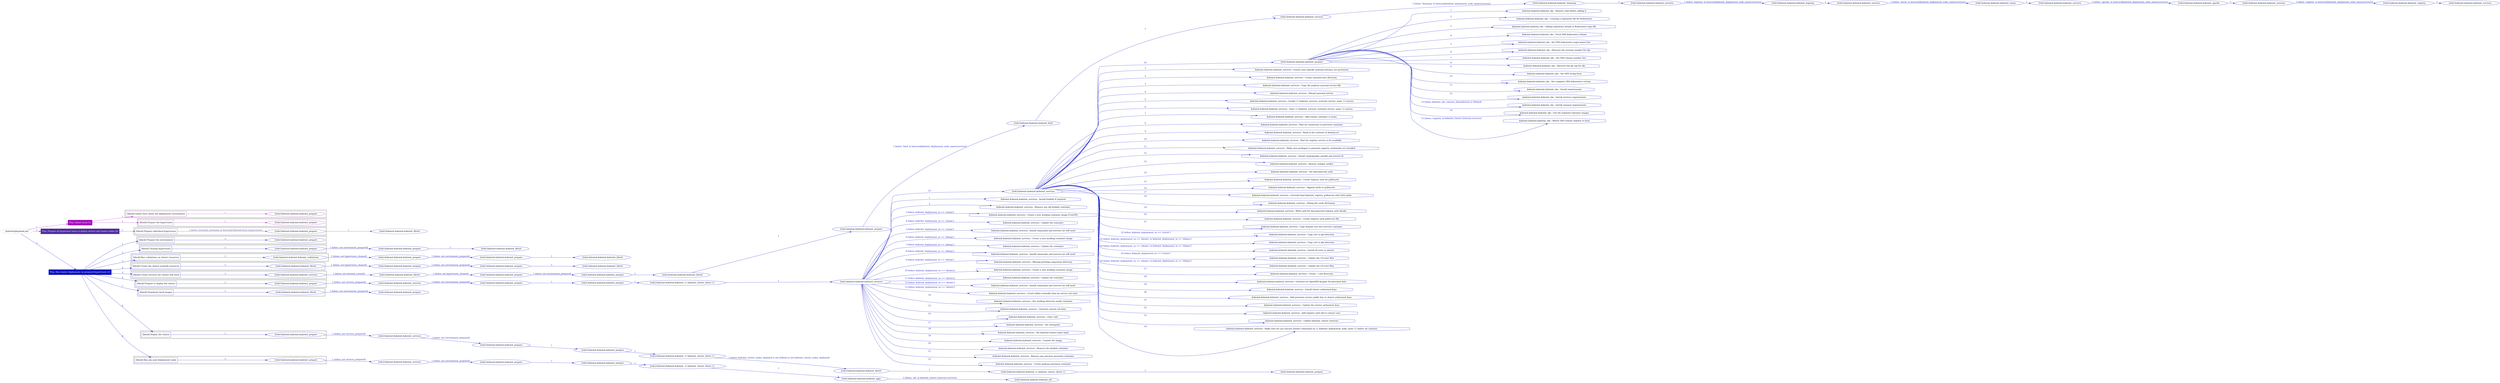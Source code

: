 digraph {
	graph [concentrate=true ordering=in rankdir=LR ratio=fill]
	edge [esep=5 sep=10]
	"kubeinit/playbook.yml" [id=root_node style=dotted]
	play_ccbd2711 [label="Play: Initial setup (1)" color="#a70dbf" fontcolor="#ffffff" id=play_ccbd2711 shape=box style=filled tooltip=localhost]
	"kubeinit/playbook.yml" -> play_ccbd2711 [label="1 " color="#a70dbf" fontcolor="#a70dbf" id=edge_a999cb14 labeltooltip="1 " tooltip="1 "]
	subgraph "kubeinit.kubeinit.kubeinit_prepare" {
		role_641f9539 [label="[role] kubeinit.kubeinit.kubeinit_prepare" color="#a70dbf" id=role_641f9539 tooltip="kubeinit.kubeinit.kubeinit_prepare"]
	}
	subgraph "kubeinit.kubeinit.kubeinit_prepare" {
		role_388f63b5 [label="[role] kubeinit.kubeinit.kubeinit_prepare" color="#a70dbf" id=role_388f63b5 tooltip="kubeinit.kubeinit.kubeinit_prepare"]
	}
	subgraph "Play: Initial setup (1)" {
		play_ccbd2711 -> block_0473944d [label=1 color="#a70dbf" fontcolor="#a70dbf" id=edge_f45e3dca labeltooltip=1 tooltip=1]
		subgraph cluster_block_0473944d {
			block_0473944d [label="[block] Gather facts about the deployment environment" color="#a70dbf" id=block_0473944d labeltooltip="Gather facts about the deployment environment" shape=box tooltip="Gather facts about the deployment environment"]
			block_0473944d -> role_641f9539 [label="1 " color="#a70dbf" fontcolor="#a70dbf" id=edge_46807830 labeltooltip="1 " tooltip="1 "]
		}
		play_ccbd2711 -> block_ae1f9ad5 [label=2 color="#a70dbf" fontcolor="#a70dbf" id=edge_23491722 labeltooltip=2 tooltip=2]
		subgraph cluster_block_ae1f9ad5 {
			block_ae1f9ad5 [label="[block] Prepare the hypervisors" color="#a70dbf" id=block_ae1f9ad5 labeltooltip="Prepare the hypervisors" shape=box tooltip="Prepare the hypervisors"]
			block_ae1f9ad5 -> role_388f63b5 [label="1 " color="#a70dbf" fontcolor="#a70dbf" id=edge_2d1d3b17 labeltooltip="1 " tooltip="1 "]
		}
	}
	play_1b3615b8 [label="Play: Prepare all hypervisor hosts to deploy service and cluster nodes (0)" color="#502e9e" fontcolor="#ffffff" id=play_1b3615b8 shape=box style=filled tooltip="Play: Prepare all hypervisor hosts to deploy service and cluster nodes (0)"]
	"kubeinit/playbook.yml" -> play_1b3615b8 [label="2 " color="#502e9e" fontcolor="#502e9e" id=edge_ce281e59 labeltooltip="2 " tooltip="2 "]
	subgraph "kubeinit.kubeinit.kubeinit_libvirt" {
		role_4af9f832 [label="[role] kubeinit.kubeinit.kubeinit_libvirt" color="#502e9e" id=role_4af9f832 tooltip="kubeinit.kubeinit.kubeinit_libvirt"]
	}
	subgraph "kubeinit.kubeinit.kubeinit_prepare" {
		role_92995df3 [label="[role] kubeinit.kubeinit.kubeinit_prepare" color="#502e9e" id=role_92995df3 tooltip="kubeinit.kubeinit.kubeinit_prepare"]
		role_92995df3 -> role_4af9f832 [label="1 " color="#502e9e" fontcolor="#502e9e" id=edge_260bcd79 labeltooltip="1 " tooltip="1 "]
	}
	subgraph "Play: Prepare all hypervisor hosts to deploy service and cluster nodes (0)" {
		play_1b3615b8 -> block_5d8864fd [label=1 color="#502e9e" fontcolor="#502e9e" id=edge_519abc13 labeltooltip=1 tooltip=1]
		subgraph cluster_block_5d8864fd {
			block_5d8864fd [label="[block] Prepare individual hypervisors" color="#502e9e" id=block_5d8864fd labeltooltip="Prepare individual hypervisors" shape=box tooltip="Prepare individual hypervisors"]
			block_5d8864fd -> role_92995df3 [label="1 [when: inventory_hostname in hostvars['kubeinit-facts'].hypervisors]" color="#502e9e" fontcolor="#502e9e" id=edge_21254fa8 labeltooltip="1 [when: inventory_hostname in hostvars['kubeinit-facts'].hypervisors]" tooltip="1 [when: inventory_hostname in hostvars['kubeinit-facts'].hypervisors]"]
		}
	}
	play_75770c7c [label="Play: Run cluster deployment on prepared hypervisors (1)" color="#0c11c0" fontcolor="#ffffff" id=play_75770c7c shape=box style=filled tooltip=localhost]
	"kubeinit/playbook.yml" -> play_75770c7c [label="3 " color="#0c11c0" fontcolor="#0c11c0" id=edge_30e2c8b9 labeltooltip="3 " tooltip="3 "]
	subgraph "kubeinit.kubeinit.kubeinit_prepare" {
		role_bac82190 [label="[role] kubeinit.kubeinit.kubeinit_prepare" color="#0c11c0" id=role_bac82190 tooltip="kubeinit.kubeinit.kubeinit_prepare"]
	}
	subgraph "kubeinit.kubeinit.kubeinit_libvirt" {
		role_da87cb89 [label="[role] kubeinit.kubeinit.kubeinit_libvirt" color="#0c11c0" id=role_da87cb89 tooltip="kubeinit.kubeinit.kubeinit_libvirt"]
	}
	subgraph "kubeinit.kubeinit.kubeinit_prepare" {
		role_4eef203f [label="[role] kubeinit.kubeinit.kubeinit_prepare" color="#0c11c0" id=role_4eef203f tooltip="kubeinit.kubeinit.kubeinit_prepare"]
		role_4eef203f -> role_da87cb89 [label="1 " color="#0c11c0" fontcolor="#0c11c0" id=edge_e6c74ad4 labeltooltip="1 " tooltip="1 "]
	}
	subgraph "kubeinit.kubeinit.kubeinit_prepare" {
		role_6199dee0 [label="[role] kubeinit.kubeinit.kubeinit_prepare" color="#0c11c0" id=role_6199dee0 tooltip="kubeinit.kubeinit.kubeinit_prepare"]
		role_6199dee0 -> role_4eef203f [label="1 [when: not environment_prepared]" color="#0c11c0" fontcolor="#0c11c0" id=edge_808535cf labeltooltip="1 [when: not environment_prepared]" tooltip="1 [when: not environment_prepared]"]
	}
	subgraph "kubeinit.kubeinit.kubeinit_libvirt" {
		role_925536cb [label="[role] kubeinit.kubeinit.kubeinit_libvirt" color="#0c11c0" id=role_925536cb tooltip="kubeinit.kubeinit.kubeinit_libvirt"]
	}
	subgraph "kubeinit.kubeinit.kubeinit_prepare" {
		role_e3e5761f [label="[role] kubeinit.kubeinit.kubeinit_prepare" color="#0c11c0" id=role_e3e5761f tooltip="kubeinit.kubeinit.kubeinit_prepare"]
		role_e3e5761f -> role_925536cb [label="1 " color="#0c11c0" fontcolor="#0c11c0" id=edge_1d36aa68 labeltooltip="1 " tooltip="1 "]
	}
	subgraph "kubeinit.kubeinit.kubeinit_prepare" {
		role_eba69b67 [label="[role] kubeinit.kubeinit.kubeinit_prepare" color="#0c11c0" id=role_eba69b67 tooltip="kubeinit.kubeinit.kubeinit_prepare"]
		role_eba69b67 -> role_e3e5761f [label="1 [when: not environment_prepared]" color="#0c11c0" fontcolor="#0c11c0" id=edge_af457f62 labeltooltip="1 [when: not environment_prepared]" tooltip="1 [when: not environment_prepared]"]
	}
	subgraph "kubeinit.kubeinit.kubeinit_validations" {
		role_f3b5dff0 [label="[role] kubeinit.kubeinit.kubeinit_validations" color="#0c11c0" id=role_f3b5dff0 tooltip="kubeinit.kubeinit.kubeinit_validations"]
		role_f3b5dff0 -> role_eba69b67 [label="1 [when: not hypervisors_cleaned]" color="#0c11c0" fontcolor="#0c11c0" id=edge_f6f2fe3e labeltooltip="1 [when: not hypervisors_cleaned]" tooltip="1 [when: not hypervisors_cleaned]"]
	}
	subgraph "kubeinit.kubeinit.kubeinit_libvirt" {
		role_12ecc0dc [label="[role] kubeinit.kubeinit.kubeinit_libvirt" color="#0c11c0" id=role_12ecc0dc tooltip="kubeinit.kubeinit.kubeinit_libvirt"]
	}
	subgraph "kubeinit.kubeinit.kubeinit_prepare" {
		role_214abbdb [label="[role] kubeinit.kubeinit.kubeinit_prepare" color="#0c11c0" id=role_214abbdb tooltip="kubeinit.kubeinit.kubeinit_prepare"]
		role_214abbdb -> role_12ecc0dc [label="1 " color="#0c11c0" fontcolor="#0c11c0" id=edge_e7b5b958 labeltooltip="1 " tooltip="1 "]
	}
	subgraph "kubeinit.kubeinit.kubeinit_prepare" {
		role_df9b972b [label="[role] kubeinit.kubeinit.kubeinit_prepare" color="#0c11c0" id=role_df9b972b tooltip="kubeinit.kubeinit.kubeinit_prepare"]
		role_df9b972b -> role_214abbdb [label="1 [when: not environment_prepared]" color="#0c11c0" fontcolor="#0c11c0" id=edge_9bd482af labeltooltip="1 [when: not environment_prepared]" tooltip="1 [when: not environment_prepared]"]
	}
	subgraph "kubeinit.kubeinit.kubeinit_libvirt" {
		role_509c6fab [label="[role] kubeinit.kubeinit.kubeinit_libvirt" color="#0c11c0" id=role_509c6fab tooltip="kubeinit.kubeinit.kubeinit_libvirt"]
		role_509c6fab -> role_df9b972b [label="1 [when: not hypervisors_cleaned]" color="#0c11c0" fontcolor="#0c11c0" id=edge_cab4faa1 labeltooltip="1 [when: not hypervisors_cleaned]" tooltip="1 [when: not hypervisors_cleaned]"]
	}
	subgraph "kubeinit.kubeinit.kubeinit_services" {
		role_c8c4f2a9 [label="[role] kubeinit.kubeinit.kubeinit_services" color="#0c11c0" id=role_c8c4f2a9 tooltip="kubeinit.kubeinit.kubeinit_services"]
	}
	subgraph "kubeinit.kubeinit.kubeinit_registry" {
		role_96973446 [label="[role] kubeinit.kubeinit.kubeinit_registry" color="#0c11c0" id=role_96973446 tooltip="kubeinit.kubeinit.kubeinit_registry"]
		role_96973446 -> role_c8c4f2a9 [label="1 " color="#0c11c0" fontcolor="#0c11c0" id=edge_f0fe4314 labeltooltip="1 " tooltip="1 "]
	}
	subgraph "kubeinit.kubeinit.kubeinit_services" {
		role_6cd07a1d [label="[role] kubeinit.kubeinit.kubeinit_services" color="#0c11c0" id=role_6cd07a1d tooltip="kubeinit.kubeinit.kubeinit_services"]
		role_6cd07a1d -> role_96973446 [label="1 [when: 'registry' in hostvars[kubeinit_deployment_node_name].services]" color="#0c11c0" fontcolor="#0c11c0" id=edge_dbf3ca7d labeltooltip="1 [when: 'registry' in hostvars[kubeinit_deployment_node_name].services]" tooltip="1 [when: 'registry' in hostvars[kubeinit_deployment_node_name].services]"]
	}
	subgraph "kubeinit.kubeinit.kubeinit_apache" {
		role_b7f60dd3 [label="[role] kubeinit.kubeinit.kubeinit_apache" color="#0c11c0" id=role_b7f60dd3 tooltip="kubeinit.kubeinit.kubeinit_apache"]
		role_b7f60dd3 -> role_6cd07a1d [label="1 " color="#0c11c0" fontcolor="#0c11c0" id=edge_913d6904 labeltooltip="1 " tooltip="1 "]
	}
	subgraph "kubeinit.kubeinit.kubeinit_services" {
		role_731fc8e0 [label="[role] kubeinit.kubeinit.kubeinit_services" color="#0c11c0" id=role_731fc8e0 tooltip="kubeinit.kubeinit.kubeinit_services"]
		role_731fc8e0 -> role_b7f60dd3 [label="1 [when: 'apache' in hostvars[kubeinit_deployment_node_name].services]" color="#0c11c0" fontcolor="#0c11c0" id=edge_44e2c63f labeltooltip="1 [when: 'apache' in hostvars[kubeinit_deployment_node_name].services]" tooltip="1 [when: 'apache' in hostvars[kubeinit_deployment_node_name].services]"]
	}
	subgraph "kubeinit.kubeinit.kubeinit_nexus" {
		role_607df67b [label="[role] kubeinit.kubeinit.kubeinit_nexus" color="#0c11c0" id=role_607df67b tooltip="kubeinit.kubeinit.kubeinit_nexus"]
		role_607df67b -> role_731fc8e0 [label="1 " color="#0c11c0" fontcolor="#0c11c0" id=edge_bd4d0ca9 labeltooltip="1 " tooltip="1 "]
	}
	subgraph "kubeinit.kubeinit.kubeinit_services" {
		role_ea5d26b6 [label="[role] kubeinit.kubeinit.kubeinit_services" color="#0c11c0" id=role_ea5d26b6 tooltip="kubeinit.kubeinit.kubeinit_services"]
		role_ea5d26b6 -> role_607df67b [label="1 [when: 'nexus' in hostvars[kubeinit_deployment_node_name].services]" color="#0c11c0" fontcolor="#0c11c0" id=edge_f68b8f77 labeltooltip="1 [when: 'nexus' in hostvars[kubeinit_deployment_node_name].services]" tooltip="1 [when: 'nexus' in hostvars[kubeinit_deployment_node_name].services]"]
	}
	subgraph "kubeinit.kubeinit.kubeinit_haproxy" {
		role_7bf1983e [label="[role] kubeinit.kubeinit.kubeinit_haproxy" color="#0c11c0" id=role_7bf1983e tooltip="kubeinit.kubeinit.kubeinit_haproxy"]
		role_7bf1983e -> role_ea5d26b6 [label="1 " color="#0c11c0" fontcolor="#0c11c0" id=edge_702c2b1d labeltooltip="1 " tooltip="1 "]
	}
	subgraph "kubeinit.kubeinit.kubeinit_services" {
		role_2c9e70c0 [label="[role] kubeinit.kubeinit.kubeinit_services" color="#0c11c0" id=role_2c9e70c0 tooltip="kubeinit.kubeinit.kubeinit_services"]
		role_2c9e70c0 -> role_7bf1983e [label="1 [when: 'haproxy' in hostvars[kubeinit_deployment_node_name].services]" color="#0c11c0" fontcolor="#0c11c0" id=edge_2b55437a labeltooltip="1 [when: 'haproxy' in hostvars[kubeinit_deployment_node_name].services]" tooltip="1 [when: 'haproxy' in hostvars[kubeinit_deployment_node_name].services]"]
	}
	subgraph "kubeinit.kubeinit.kubeinit_dnsmasq" {
		role_4321361a [label="[role] kubeinit.kubeinit.kubeinit_dnsmasq" color="#0c11c0" id=role_4321361a tooltip="kubeinit.kubeinit.kubeinit_dnsmasq"]
		role_4321361a -> role_2c9e70c0 [label="1 " color="#0c11c0" fontcolor="#0c11c0" id=edge_15d1f783 labeltooltip="1 " tooltip="1 "]
	}
	subgraph "kubeinit.kubeinit.kubeinit_services" {
		role_a9cc1555 [label="[role] kubeinit.kubeinit.kubeinit_services" color="#0c11c0" id=role_a9cc1555 tooltip="kubeinit.kubeinit.kubeinit_services"]
		role_a9cc1555 -> role_4321361a [label="1 [when: 'dnsmasq' in hostvars[kubeinit_deployment_node_name].services]" color="#0c11c0" fontcolor="#0c11c0" id=edge_1ff81d9f labeltooltip="1 [when: 'dnsmasq' in hostvars[kubeinit_deployment_node_name].services]" tooltip="1 [when: 'dnsmasq' in hostvars[kubeinit_deployment_node_name].services]"]
	}
	subgraph "kubeinit.kubeinit.kubeinit_bind" {
		role_e7db729c [label="[role] kubeinit.kubeinit.kubeinit_bind" color="#0c11c0" id=role_e7db729c tooltip="kubeinit.kubeinit.kubeinit_bind"]
		role_e7db729c -> role_a9cc1555 [label="1 " color="#0c11c0" fontcolor="#0c11c0" id=edge_a01d6828 labeltooltip="1 " tooltip="1 "]
	}
	subgraph "kubeinit.kubeinit.kubeinit_prepare" {
		role_cc619085 [label="[role] kubeinit.kubeinit.kubeinit_prepare" color="#0c11c0" id=role_cc619085 tooltip="kubeinit.kubeinit.kubeinit_prepare"]
		role_cc619085 -> role_e7db729c [label="1 [when: 'bind' in hostvars[kubeinit_deployment_node_name].services]" color="#0c11c0" fontcolor="#0c11c0" id=edge_2ca9eefd labeltooltip="1 [when: 'bind' in hostvars[kubeinit_deployment_node_name].services]" tooltip="1 [when: 'bind' in hostvars[kubeinit_deployment_node_name].services]"]
	}
	subgraph "kubeinit.kubeinit.kubeinit_libvirt" {
		role_5b3d7a48 [label="[role] kubeinit.kubeinit.kubeinit_libvirt" color="#0c11c0" id=role_5b3d7a48 tooltip="kubeinit.kubeinit.kubeinit_libvirt"]
		role_5b3d7a48 -> role_cc619085 [label="1 " color="#0c11c0" fontcolor="#0c11c0" id=edge_bf055b2e labeltooltip="1 " tooltip="1 "]
	}
	subgraph "kubeinit.kubeinit.kubeinit_prepare" {
		role_703cab7e [label="[role] kubeinit.kubeinit.kubeinit_prepare" color="#0c11c0" id=role_703cab7e tooltip="kubeinit.kubeinit.kubeinit_prepare"]
		role_703cab7e -> role_5b3d7a48 [label="1 " color="#0c11c0" fontcolor="#0c11c0" id=edge_4135b26c labeltooltip="1 " tooltip="1 "]
	}
	subgraph "kubeinit.kubeinit.kubeinit_prepare" {
		role_53431ab2 [label="[role] kubeinit.kubeinit.kubeinit_prepare" color="#0c11c0" id=role_53431ab2 tooltip="kubeinit.kubeinit.kubeinit_prepare"]
		role_53431ab2 -> role_703cab7e [label="1 [when: not environment_prepared]" color="#0c11c0" fontcolor="#0c11c0" id=edge_aa29812e labeltooltip="1 [when: not environment_prepared]" tooltip="1 [when: not environment_prepared]"]
	}
	subgraph "kubeinit.kubeinit.kubeinit_libvirt" {
		role_90dc6353 [label="[role] kubeinit.kubeinit.kubeinit_libvirt" color="#0c11c0" id=role_90dc6353 tooltip="kubeinit.kubeinit.kubeinit_libvirt"]
		role_90dc6353 -> role_53431ab2 [label="1 [when: not hypervisors_cleaned]" color="#0c11c0" fontcolor="#0c11c0" id=edge_7762f61d labeltooltip="1 [when: not hypervisors_cleaned]" tooltip="1 [when: not hypervisors_cleaned]"]
	}
	subgraph "kubeinit.kubeinit.kubeinit_services" {
		role_0087e08e [label="[role] kubeinit.kubeinit.kubeinit_services" color="#0c11c0" id=role_0087e08e tooltip="kubeinit.kubeinit.kubeinit_services"]
		role_0087e08e -> role_90dc6353 [label="1 [when: not network_created]" color="#0c11c0" fontcolor="#0c11c0" id=edge_8776ec17 labeltooltip="1 [when: not network_created]" tooltip="1 [when: not network_created]"]
	}
	subgraph "kubeinit.kubeinit.kubeinit_prepare" {
		role_23d4d494 [label="[role] kubeinit.kubeinit.kubeinit_prepare" color="#0c11c0" id=role_23d4d494 tooltip="kubeinit.kubeinit.kubeinit_prepare"]
		task_29d2f076 [label="kubeinit.kubeinit.kubeinit_eks : Remove repo before adding it" color="#0c11c0" id=task_29d2f076 shape=octagon tooltip="kubeinit.kubeinit.kubeinit_eks : Remove repo before adding it"]
		role_23d4d494 -> task_29d2f076 [label="1 " color="#0c11c0" fontcolor="#0c11c0" id=edge_12a6e1ce labeltooltip="1 " tooltip="1 "]
		task_ff50b7c1 [label="kubeinit.kubeinit.kubeinit_eks : Creating a repository file for Kubernetes" color="#0c11c0" id=task_ff50b7c1 shape=octagon tooltip="kubeinit.kubeinit.kubeinit_eks : Creating a repository file for Kubernetes"]
		role_23d4d494 -> task_ff50b7c1 [label="2 " color="#0c11c0" fontcolor="#0c11c0" id=edge_523ab22e labeltooltip="2 " tooltip="2 "]
		task_cead2f54 [label="kubeinit.kubeinit.kubeinit_eks : Adding repository details in Kubernetes repo file." color="#0c11c0" id=task_cead2f54 shape=octagon tooltip="kubeinit.kubeinit.kubeinit_eks : Adding repository details in Kubernetes repo file."]
		role_23d4d494 -> task_cead2f54 [label="3 " color="#0c11c0" fontcolor="#0c11c0" id=edge_27bfdf4f labeltooltip="3 " tooltip="3 "]
		task_2bad5881 [label="kubeinit.kubeinit.kubeinit_eks : Fetch EKS kubernetes release" color="#0c11c0" id=task_2bad5881 shape=octagon tooltip="kubeinit.kubeinit.kubeinit_eks : Fetch EKS kubernetes release"]
		role_23d4d494 -> task_2bad5881 [label="4 " color="#0c11c0" fontcolor="#0c11c0" id=edge_fe2dc965 labeltooltip="4 " tooltip="4 "]
		task_a64dde48 [label="kubeinit.kubeinit.kubeinit_eks : Set EKS kubernetes major-minor fact" color="#0c11c0" id=task_a64dde48 shape=octagon tooltip="kubeinit.kubeinit.kubeinit_eks : Set EKS kubernetes major-minor fact"]
		role_23d4d494 -> task_a64dde48 [label="5 " color="#0c11c0" fontcolor="#0c11c0" id=edge_e8af8d55 labeltooltip="5 " tooltip="5 "]
		task_cd0603f8 [label="kubeinit.kubeinit.kubeinit_eks : Discover the revision number for eks" color="#0c11c0" id=task_cd0603f8 shape=octagon tooltip="kubeinit.kubeinit.kubeinit_eks : Discover the revision number for eks"]
		role_23d4d494 -> task_cd0603f8 [label="6 " color="#0c11c0" fontcolor="#0c11c0" id=edge_baafaeeb labeltooltip="6 " tooltip="6 "]
		task_6807b34e [label="kubeinit.kubeinit.kubeinit_eks : Set EKS release number fact" color="#0c11c0" id=task_6807b34e shape=octagon tooltip="kubeinit.kubeinit.kubeinit_eks : Set EKS release number fact"]
		role_23d4d494 -> task_6807b34e [label="7 " color="#0c11c0" fontcolor="#0c11c0" id=edge_4cc35b54 labeltooltip="7 " tooltip="7 "]
		task_75732ca7 [label="kubeinit.kubeinit.kubeinit_eks : Discover the git tag for eks" color="#0c11c0" id=task_75732ca7 shape=octagon tooltip="kubeinit.kubeinit.kubeinit_eks : Discover the git tag for eks"]
		role_23d4d494 -> task_75732ca7 [label="8 " color="#0c11c0" fontcolor="#0c11c0" id=edge_45e23ee1 labeltooltip="8 " tooltip="8 "]
		task_04c4550c [label="kubeinit.kubeinit.kubeinit_eks : Set EKS string facts" color="#0c11c0" id=task_04c4550c shape=octagon tooltip="kubeinit.kubeinit.kubeinit_eks : Set EKS string facts"]
		role_23d4d494 -> task_04c4550c [label="9 " color="#0c11c0" fontcolor="#0c11c0" id=edge_50cdd962 labeltooltip="9 " tooltip="9 "]
		task_3143185e [label="kubeinit.kubeinit.kubeinit_eks : Set complete EKS kubernetes version" color="#0c11c0" id=task_3143185e shape=octagon tooltip="kubeinit.kubeinit.kubeinit_eks : Set complete EKS kubernetes version"]
		role_23d4d494 -> task_3143185e [label="10 " color="#0c11c0" fontcolor="#0c11c0" id=edge_d76944b4 labeltooltip="10 " tooltip="10 "]
		task_9d0ad12e [label="kubeinit.kubeinit.kubeinit_eks : Install requirements" color="#0c11c0" id=task_9d0ad12e shape=octagon tooltip="kubeinit.kubeinit.kubeinit_eks : Install requirements"]
		role_23d4d494 -> task_9d0ad12e [label="11 " color="#0c11c0" fontcolor="#0c11c0" id=edge_81a94336 labeltooltip="11 " tooltip="11 "]
		task_26990f1e [label="kubeinit.kubeinit.kubeinit_eks : Install services requirements" color="#0c11c0" id=task_26990f1e shape=octagon tooltip="kubeinit.kubeinit.kubeinit_eks : Install services requirements"]
		role_23d4d494 -> task_26990f1e [label="12 " color="#0c11c0" fontcolor="#0c11c0" id=edge_e086a755 labeltooltip="12 " tooltip="12 "]
		task_1792499a [label="kubeinit.kubeinit.kubeinit_eks : Install common requirements" color="#0c11c0" id=task_1792499a shape=octagon tooltip="kubeinit.kubeinit.kubeinit_eks : Install common requirements"]
		role_23d4d494 -> task_1792499a [label="13 [when: kubeinit_eks_common_dependencies is defined]" color="#0c11c0" fontcolor="#0c11c0" id=edge_a9a272c8 labeltooltip="13 [when: kubeinit_eks_common_dependencies is defined]" tooltip="13 [when: kubeinit_eks_common_dependencies is defined]"]
		task_e2f07804 [label="kubeinit.kubeinit.kubeinit_eks : Get the required container images" color="#0c11c0" id=task_e2f07804 shape=octagon tooltip="kubeinit.kubeinit.kubeinit_eks : Get the required container images"]
		role_23d4d494 -> task_e2f07804 [label="14 " color="#0c11c0" fontcolor="#0c11c0" id=edge_b02aa214 labeltooltip="14 " tooltip="14 "]
		task_6f429879 [label="kubeinit.kubeinit.kubeinit_eks : Mirror EKS remote registry to local" color="#0c11c0" id=task_6f429879 shape=octagon tooltip="kubeinit.kubeinit.kubeinit_eks : Mirror EKS remote registry to local"]
		role_23d4d494 -> task_6f429879 [label="15 [when: 'registry' in kubeinit_cluster_hostvars.services]" color="#0c11c0" fontcolor="#0c11c0" id=edge_3868a642 labeltooltip="15 [when: 'registry' in kubeinit_cluster_hostvars.services]" tooltip="15 [when: 'registry' in kubeinit_cluster_hostvars.services]"]
	}
	subgraph "kubeinit.kubeinit.kubeinit_services" {
		role_b56058e3 [label="[role] kubeinit.kubeinit.kubeinit_services" color="#0c11c0" id=role_b56058e3 tooltip="kubeinit.kubeinit.kubeinit_services"]
		task_a5b94dd1 [label="kubeinit.kubeinit.kubeinit_services : Ensure user specific systemd instance are persistent" color="#0c11c0" id=task_a5b94dd1 shape=octagon tooltip="kubeinit.kubeinit.kubeinit_services : Ensure user specific systemd instance are persistent"]
		role_b56058e3 -> task_a5b94dd1 [label="1 " color="#0c11c0" fontcolor="#0c11c0" id=edge_15bcfd0c labeltooltip="1 " tooltip="1 "]
		task_86776f7f [label="kubeinit.kubeinit.kubeinit_services : Create systemd user directory" color="#0c11c0" id=task_86776f7f shape=octagon tooltip="kubeinit.kubeinit.kubeinit_services : Create systemd user directory"]
		role_b56058e3 -> task_86776f7f [label="2 " color="#0c11c0" fontcolor="#0c11c0" id=edge_8f561e34 labeltooltip="2 " tooltip="2 "]
		task_6f20e1f6 [label="kubeinit.kubeinit.kubeinit_services : Copy the podman systemd service file" color="#0c11c0" id=task_6f20e1f6 shape=octagon tooltip="kubeinit.kubeinit.kubeinit_services : Copy the podman systemd service file"]
		role_b56058e3 -> task_6f20e1f6 [label="3 " color="#0c11c0" fontcolor="#0c11c0" id=edge_332b3a02 labeltooltip="3 " tooltip="3 "]
		task_a13014e8 [label="kubeinit.kubeinit.kubeinit_services : Reload systemd service" color="#0c11c0" id=task_a13014e8 shape=octagon tooltip="kubeinit.kubeinit.kubeinit_services : Reload systemd service"]
		role_b56058e3 -> task_a13014e8 [label="4 " color="#0c11c0" fontcolor="#0c11c0" id=edge_38cbf964 labeltooltip="4 " tooltip="4 "]
		task_1318d051 [label="kubeinit.kubeinit.kubeinit_services : Enable {{ kubeinit_services_systemd_service_name }}.service" color="#0c11c0" id=task_1318d051 shape=octagon tooltip="kubeinit.kubeinit.kubeinit_services : Enable {{ kubeinit_services_systemd_service_name }}.service"]
		role_b56058e3 -> task_1318d051 [label="5 " color="#0c11c0" fontcolor="#0c11c0" id=edge_25a1ae5c labeltooltip="5 " tooltip="5 "]
		task_0c2db715 [label="kubeinit.kubeinit.kubeinit_services : Start {{ kubeinit_services_systemd_service_name }}.service" color="#0c11c0" id=task_0c2db715 shape=octagon tooltip="kubeinit.kubeinit.kubeinit_services : Start {{ kubeinit_services_systemd_service_name }}.service"]
		role_b56058e3 -> task_0c2db715 [label="6 " color="#0c11c0" fontcolor="#0c11c0" id=edge_0c77fa13 labeltooltip="6 " tooltip="6 "]
		task_488b6d8e [label="kubeinit.kubeinit.kubeinit_services : Add remote container to hosts" color="#0c11c0" id=task_488b6d8e shape=octagon tooltip="kubeinit.kubeinit.kubeinit_services : Add remote container to hosts"]
		role_b56058e3 -> task_488b6d8e [label="7 " color="#0c11c0" fontcolor="#0c11c0" id=edge_f5270b5e labeltooltip="7 " tooltip="7 "]
		task_097e3e5a [label="kubeinit.kubeinit.kubeinit_services : Wait for connection to provision container" color="#0c11c0" id=task_097e3e5a shape=octagon tooltip="kubeinit.kubeinit.kubeinit_services : Wait for connection to provision container"]
		role_b56058e3 -> task_097e3e5a [label="8 " color="#0c11c0" fontcolor="#0c11c0" id=edge_a391b34a labeltooltip="8 " tooltip="8 "]
		task_fa52dd0f [label="kubeinit.kubeinit.kubeinit_services : Read in the contents of domain.crt" color="#0c11c0" id=task_fa52dd0f shape=octagon tooltip="kubeinit.kubeinit.kubeinit_services : Read in the contents of domain.crt"]
		role_b56058e3 -> task_fa52dd0f [label="9 " color="#0c11c0" fontcolor="#0c11c0" id=edge_ee14bed6 labeltooltip="9 " tooltip="9 "]
		task_d87059b9 [label="kubeinit.kubeinit.kubeinit_services : Wait for registry service to be available" color="#0c11c0" id=task_d87059b9 shape=octagon tooltip="kubeinit.kubeinit.kubeinit_services : Wait for registry service to be available"]
		role_b56058e3 -> task_d87059b9 [label="10 " color="#0c11c0" fontcolor="#0c11c0" id=edge_0ef9449b labeltooltip="10 " tooltip="10 "]
		task_5658dee0 [label="kubeinit.kubeinit.kubeinit_services : Make sure packages to generate registry credentials are installed" color="#0c11c0" id=task_5658dee0 shape=octagon tooltip="kubeinit.kubeinit.kubeinit_services : Make sure packages to generate registry credentials are installed"]
		role_b56058e3 -> task_5658dee0 [label="11 " color="#0c11c0" fontcolor="#0c11c0" id=edge_bd17c706 labeltooltip="11 " tooltip="11 "]
		task_4f1521f3 [label="kubeinit.kubeinit.kubeinit_services : Install cryptography, passlib and nexus3-cli" color="#0c11c0" id=task_4f1521f3 shape=octagon tooltip="kubeinit.kubeinit.kubeinit_services : Install cryptography, passlib and nexus3-cli"]
		role_b56058e3 -> task_4f1521f3 [label="12 " color="#0c11c0" fontcolor="#0c11c0" id=edge_f98b9ce9 labeltooltip="12 " tooltip="12 "]
		task_d5541881 [label="kubeinit.kubeinit.kubeinit_services : Remove nologin marker" color="#0c11c0" id=task_d5541881 shape=octagon tooltip="kubeinit.kubeinit.kubeinit_services : Remove nologin marker"]
		role_b56058e3 -> task_d5541881 [label="13 " color="#0c11c0" fontcolor="#0c11c0" id=edge_55aa9daa labeltooltip="13 " tooltip="13 "]
		task_75bf09e4 [label="kubeinit.kubeinit.kubeinit_services : Set disconnected_auth" color="#0c11c0" id=task_75bf09e4 shape=octagon tooltip="kubeinit.kubeinit.kubeinit_services : Set disconnected_auth"]
		role_b56058e3 -> task_75bf09e4 [label="14 " color="#0c11c0" fontcolor="#0c11c0" id=edge_cdbfa95a labeltooltip="14 " tooltip="14 "]
		task_07939ec2 [label="kubeinit.kubeinit.kubeinit_services : Create registry auth for pullsecret" color="#0c11c0" id=task_07939ec2 shape=octagon tooltip="kubeinit.kubeinit.kubeinit_services : Create registry auth for pullsecret"]
		role_b56058e3 -> task_07939ec2 [label="15 " color="#0c11c0" fontcolor="#0c11c0" id=edge_b5a9e402 labeltooltip="15 " tooltip="15 "]
		task_5adf98e9 [label="kubeinit.kubeinit.kubeinit_services : Append auths to pullsecret" color="#0c11c0" id=task_5adf98e9 shape=octagon tooltip="kubeinit.kubeinit.kubeinit_services : Append auths to pullsecret"]
		role_b56058e3 -> task_5adf98e9 [label="16 " color="#0c11c0" fontcolor="#0c11c0" id=edge_65af6739 labeltooltip="16 " tooltip="16 "]
		task_7e24483f [label="kubeinit.kubeinit.kubeinit_services : Override final kubeinit_registry_pullsecret with both auths" color="#0c11c0" id=task_7e24483f shape=octagon tooltip="kubeinit.kubeinit.kubeinit_services : Override final kubeinit_registry_pullsecret with both auths"]
		role_b56058e3 -> task_7e24483f [label="17 " color="#0c11c0" fontcolor="#0c11c0" id=edge_2771b876 labeltooltip="17 " tooltip="17 "]
		task_bc86df89 [label="kubeinit.kubeinit.kubeinit_services : Debug the creds dictionary" color="#0c11c0" id=task_bc86df89 shape=octagon tooltip="kubeinit.kubeinit.kubeinit_services : Debug the creds dictionary"]
		role_b56058e3 -> task_bc86df89 [label="18 " color="#0c11c0" fontcolor="#0c11c0" id=edge_a345ad0f labeltooltip="18 " tooltip="18 "]
		task_3bd384ab [label="kubeinit.kubeinit.kubeinit_services : Write auth for disconnected registry auth details" color="#0c11c0" id=task_3bd384ab shape=octagon tooltip="kubeinit.kubeinit.kubeinit_services : Write auth for disconnected registry auth details"]
		role_b56058e3 -> task_3bd384ab [label="19 " color="#0c11c0" fontcolor="#0c11c0" id=edge_126a226a labeltooltip="19 " tooltip="19 "]
		task_03190657 [label="kubeinit.kubeinit.kubeinit_services : Create registry auth pullsecret file" color="#0c11c0" id=task_03190657 shape=octagon tooltip="kubeinit.kubeinit.kubeinit_services : Create registry auth pullsecret file"]
		role_b56058e3 -> task_03190657 [label="20 " color="#0c11c0" fontcolor="#0c11c0" id=edge_37c13f2c labeltooltip="20 " tooltip="20 "]
		task_9538c74b [label="kubeinit.kubeinit.kubeinit_services : Copy domain cert into services container" color="#0c11c0" id=task_9538c74b shape=octagon tooltip="kubeinit.kubeinit.kubeinit_services : Copy domain cert into services container"]
		role_b56058e3 -> task_9538c74b [label="21 " color="#0c11c0" fontcolor="#0c11c0" id=edge_3783100f labeltooltip="21 " tooltip="21 "]
		task_85e38032 [label="kubeinit.kubeinit.kubeinit_services : Copy cert to pki directory" color="#0c11c0" id=task_85e38032 shape=octagon tooltip="kubeinit.kubeinit.kubeinit_services : Copy cert to pki directory"]
		role_b56058e3 -> task_85e38032 [label="22 [when: kubeinit_deployment_os == 'centos']" color="#0c11c0" fontcolor="#0c11c0" id=edge_964ccb66 labeltooltip="22 [when: kubeinit_deployment_os == 'centos']" tooltip="22 [when: kubeinit_deployment_os == 'centos']"]
		task_fc974476 [label="kubeinit.kubeinit.kubeinit_services : Copy cert to pki directory" color="#0c11c0" id=task_fc974476 shape=octagon tooltip="kubeinit.kubeinit.kubeinit_services : Copy cert to pki directory"]
		role_b56058e3 -> task_fc974476 [label="23 [when: kubeinit_deployment_os == 'ubuntu' or kubeinit_deployment_os == 'debian']" color="#0c11c0" fontcolor="#0c11c0" id=edge_8c334b94 labeltooltip="23 [when: kubeinit_deployment_os == 'ubuntu' or kubeinit_deployment_os == 'debian']" tooltip="23 [when: kubeinit_deployment_os == 'ubuntu' or kubeinit_deployment_os == 'debian']"]
		task_f86d8f2b [label="kubeinit.kubeinit.kubeinit_services : Install all certs in ubuntu" color="#0c11c0" id=task_f86d8f2b shape=octagon tooltip="kubeinit.kubeinit.kubeinit_services : Install all certs in ubuntu"]
		role_b56058e3 -> task_f86d8f2b [label="24 [when: kubeinit_deployment_os == 'ubuntu' or kubeinit_deployment_os == 'debian']" color="#0c11c0" fontcolor="#0c11c0" id=edge_a3fc200a labeltooltip="24 [when: kubeinit_deployment_os == 'ubuntu' or kubeinit_deployment_os == 'debian']" tooltip="24 [when: kubeinit_deployment_os == 'ubuntu' or kubeinit_deployment_os == 'debian']"]
		task_f29fa9fb [label="kubeinit.kubeinit.kubeinit_services : Update the CA trust files" color="#0c11c0" id=task_f29fa9fb shape=octagon tooltip="kubeinit.kubeinit.kubeinit_services : Update the CA trust files"]
		role_b56058e3 -> task_f29fa9fb [label="25 [when: kubeinit_deployment_os == 'centos']" color="#0c11c0" fontcolor="#0c11c0" id=edge_3d331475 labeltooltip="25 [when: kubeinit_deployment_os == 'centos']" tooltip="25 [when: kubeinit_deployment_os == 'centos']"]
		task_744215f7 [label="kubeinit.kubeinit.kubeinit_services : Update the CA trust files" color="#0c11c0" id=task_744215f7 shape=octagon tooltip="kubeinit.kubeinit.kubeinit_services : Update the CA trust files"]
		role_b56058e3 -> task_744215f7 [label="26 [when: kubeinit_deployment_os == 'ubuntu' or kubeinit_deployment_os == 'debian']" color="#0c11c0" fontcolor="#0c11c0" id=edge_8a7f7e54 labeltooltip="26 [when: kubeinit_deployment_os == 'ubuntu' or kubeinit_deployment_os == 'debian']" tooltip="26 [when: kubeinit_deployment_os == 'ubuntu' or kubeinit_deployment_os == 'debian']"]
		task_56f2a309 [label="kubeinit.kubeinit.kubeinit_services : Create ~/.ssh directory" color="#0c11c0" id=task_56f2a309 shape=octagon tooltip="kubeinit.kubeinit.kubeinit_services : Create ~/.ssh directory"]
		role_b56058e3 -> task_56f2a309 [label="27 " color="#0c11c0" fontcolor="#0c11c0" id=edge_8d373b2e labeltooltip="27 " tooltip="27 "]
		task_d2a5bdfd [label="kubeinit.kubeinit.kubeinit_services : Generate an OpenSSH keypair for provision host" color="#0c11c0" id=task_d2a5bdfd shape=octagon tooltip="kubeinit.kubeinit.kubeinit_services : Generate an OpenSSH keypair for provision host"]
		role_b56058e3 -> task_d2a5bdfd [label="28 " color="#0c11c0" fontcolor="#0c11c0" id=edge_41915f19 labeltooltip="28 " tooltip="28 "]
		task_46e07699 [label="kubeinit.kubeinit.kubeinit_services : Install cluster authorized keys" color="#0c11c0" id=task_46e07699 shape=octagon tooltip="kubeinit.kubeinit.kubeinit_services : Install cluster authorized keys"]
		role_b56058e3 -> task_46e07699 [label="29 " color="#0c11c0" fontcolor="#0c11c0" id=edge_eab1657a labeltooltip="29 " tooltip="29 "]
		task_fc853ab6 [label="kubeinit.kubeinit.kubeinit_services : Add provision service public key to cluster authorized_keys" color="#0c11c0" id=task_fc853ab6 shape=octagon tooltip="kubeinit.kubeinit.kubeinit_services : Add provision service public key to cluster authorized_keys"]
		role_b56058e3 -> task_fc853ab6 [label="30 " color="#0c11c0" fontcolor="#0c11c0" id=edge_18809a9f labeltooltip="30 " tooltip="30 "]
		task_27077404 [label="kubeinit.kubeinit.kubeinit_services : Update the cluster authorized_keys" color="#0c11c0" id=task_27077404 shape=octagon tooltip="kubeinit.kubeinit.kubeinit_services : Update the cluster authorized_keys"]
		role_b56058e3 -> task_27077404 [label="31 " color="#0c11c0" fontcolor="#0c11c0" id=edge_f21b33e5 labeltooltip="31 " tooltip="31 "]
		task_64b01ec1 [label="kubeinit.kubeinit.kubeinit_services : Add registry auth info to cluster vars" color="#0c11c0" id=task_64b01ec1 shape=octagon tooltip="kubeinit.kubeinit.kubeinit_services : Add registry auth info to cluster vars"]
		role_b56058e3 -> task_64b01ec1 [label="32 " color="#0c11c0" fontcolor="#0c11c0" id=edge_c0d9df85 labeltooltip="32 " tooltip="32 "]
		task_6f24f37c [label="kubeinit.kubeinit.kubeinit_services : Update kubeinit_cluster_hostvars" color="#0c11c0" id=task_6f24f37c shape=octagon tooltip="kubeinit.kubeinit.kubeinit_services : Update kubeinit_cluster_hostvars"]
		role_b56058e3 -> task_6f24f37c [label="33 " color="#0c11c0" fontcolor="#0c11c0" id=edge_b664ea32 labeltooltip="33 " tooltip="33 "]
		task_2bf23448 [label="kubeinit.kubeinit.kubeinit_services : Make sure we can execute remote commands on {{ kubeinit_deployment_node_name }} before we continue" color="#0c11c0" id=task_2bf23448 shape=octagon tooltip="kubeinit.kubeinit.kubeinit_services : Make sure we can execute remote commands on {{ kubeinit_deployment_node_name }} before we continue"]
		role_b56058e3 -> task_2bf23448 [label="34 " color="#0c11c0" fontcolor="#0c11c0" id=edge_13786d5b labeltooltip="34 " tooltip="34 "]
		role_b56058e3 -> role_23d4d494 [label="35 " color="#0c11c0" fontcolor="#0c11c0" id=edge_260f0422 labeltooltip="35 " tooltip="35 "]
	}
	subgraph "kubeinit.kubeinit.kubeinit_services" {
		role_3e19a13e [label="[role] kubeinit.kubeinit.kubeinit_services" color="#0c11c0" id=role_3e19a13e tooltip="kubeinit.kubeinit.kubeinit_services"]
		task_69f38c7c [label="kubeinit.kubeinit.kubeinit_services : Install buildah if required" color="#0c11c0" id=task_69f38c7c shape=octagon tooltip="kubeinit.kubeinit.kubeinit_services : Install buildah if required"]
		role_3e19a13e -> task_69f38c7c [label="1 " color="#0c11c0" fontcolor="#0c11c0" id=edge_8da2ddfa labeltooltip="1 " tooltip="1 "]
		task_ca258a27 [label="kubeinit.kubeinit.kubeinit_services : Remove any old buildah container" color="#0c11c0" id=task_ca258a27 shape=octagon tooltip="kubeinit.kubeinit.kubeinit_services : Remove any old buildah container"]
		role_3e19a13e -> task_ca258a27 [label="2 " color="#0c11c0" fontcolor="#0c11c0" id=edge_3affeb9d labeltooltip="2 " tooltip="2 "]
		task_e2b2d68d [label="kubeinit.kubeinit.kubeinit_services : Create a new working container image (CentOS)" color="#0c11c0" id=task_e2b2d68d shape=octagon tooltip="kubeinit.kubeinit.kubeinit_services : Create a new working container image (CentOS)"]
		role_3e19a13e -> task_e2b2d68d [label="3 [when: kubeinit_deployment_os == 'centos']" color="#0c11c0" fontcolor="#0c11c0" id=edge_d758aa7b labeltooltip="3 [when: kubeinit_deployment_os == 'centos']" tooltip="3 [when: kubeinit_deployment_os == 'centos']"]
		task_0f5ce496 [label="kubeinit.kubeinit.kubeinit_services : Update the container" color="#0c11c0" id=task_0f5ce496 shape=octagon tooltip="kubeinit.kubeinit.kubeinit_services : Update the container"]
		role_3e19a13e -> task_0f5ce496 [label="4 [when: kubeinit_deployment_os == 'centos']" color="#0c11c0" fontcolor="#0c11c0" id=edge_3c840235 labeltooltip="4 [when: kubeinit_deployment_os == 'centos']" tooltip="4 [when: kubeinit_deployment_os == 'centos']"]
		task_1e2bb142 [label="kubeinit.kubeinit.kubeinit_services : Install commands and services we will need" color="#0c11c0" id=task_1e2bb142 shape=octagon tooltip="kubeinit.kubeinit.kubeinit_services : Install commands and services we will need"]
		role_3e19a13e -> task_1e2bb142 [label="5 [when: kubeinit_deployment_os == 'centos']" color="#0c11c0" fontcolor="#0c11c0" id=edge_60dc5b93 labeltooltip="5 [when: kubeinit_deployment_os == 'centos']" tooltip="5 [when: kubeinit_deployment_os == 'centos']"]
		task_44fd5aa4 [label="kubeinit.kubeinit.kubeinit_services : Create a new working container image" color="#0c11c0" id=task_44fd5aa4 shape=octagon tooltip="kubeinit.kubeinit.kubeinit_services : Create a new working container image"]
		role_3e19a13e -> task_44fd5aa4 [label="6 [when: kubeinit_deployment_os == 'debian']" color="#0c11c0" fontcolor="#0c11c0" id=edge_b94cdeb6 labeltooltip="6 [when: kubeinit_deployment_os == 'debian']" tooltip="6 [when: kubeinit_deployment_os == 'debian']"]
		task_b392ec69 [label="kubeinit.kubeinit.kubeinit_services : Update the container" color="#0c11c0" id=task_b392ec69 shape=octagon tooltip="kubeinit.kubeinit.kubeinit_services : Update the container"]
		role_3e19a13e -> task_b392ec69 [label="7 [when: kubeinit_deployment_os == 'debian']" color="#0c11c0" fontcolor="#0c11c0" id=edge_f9dfb6d8 labeltooltip="7 [when: kubeinit_deployment_os == 'debian']" tooltip="7 [when: kubeinit_deployment_os == 'debian']"]
		task_b9beec7c [label="kubeinit.kubeinit.kubeinit_services : Install commands and services we will need" color="#0c11c0" id=task_b9beec7c shape=octagon tooltip="kubeinit.kubeinit.kubeinit_services : Install commands and services we will need"]
		role_3e19a13e -> task_b9beec7c [label="8 [when: kubeinit_deployment_os == 'debian']" color="#0c11c0" fontcolor="#0c11c0" id=edge_8f4e8583 labeltooltip="8 [when: kubeinit_deployment_os == 'debian']" tooltip="8 [when: kubeinit_deployment_os == 'debian']"]
		task_95b838c3 [label="kubeinit.kubeinit.kubeinit_services : Missing privilege separation directory" color="#0c11c0" id=task_95b838c3 shape=octagon tooltip="kubeinit.kubeinit.kubeinit_services : Missing privilege separation directory"]
		role_3e19a13e -> task_95b838c3 [label="9 [when: kubeinit_deployment_os == 'debian']" color="#0c11c0" fontcolor="#0c11c0" id=edge_5375ccac labeltooltip="9 [when: kubeinit_deployment_os == 'debian']" tooltip="9 [when: kubeinit_deployment_os == 'debian']"]
		task_e84d1bf8 [label="kubeinit.kubeinit.kubeinit_services : Create a new working container image" color="#0c11c0" id=task_e84d1bf8 shape=octagon tooltip="kubeinit.kubeinit.kubeinit_services : Create a new working container image"]
		role_3e19a13e -> task_e84d1bf8 [label="10 [when: kubeinit_deployment_os == 'ubuntu']" color="#0c11c0" fontcolor="#0c11c0" id=edge_586ca817 labeltooltip="10 [when: kubeinit_deployment_os == 'ubuntu']" tooltip="10 [when: kubeinit_deployment_os == 'ubuntu']"]
		task_d1e6ac25 [label="kubeinit.kubeinit.kubeinit_services : Update the container" color="#0c11c0" id=task_d1e6ac25 shape=octagon tooltip="kubeinit.kubeinit.kubeinit_services : Update the container"]
		role_3e19a13e -> task_d1e6ac25 [label="11 [when: kubeinit_deployment_os == 'ubuntu']" color="#0c11c0" fontcolor="#0c11c0" id=edge_183112a1 labeltooltip="11 [when: kubeinit_deployment_os == 'ubuntu']" tooltip="11 [when: kubeinit_deployment_os == 'ubuntu']"]
		task_3b07c063 [label="kubeinit.kubeinit.kubeinit_services : Install commands and services we will need" color="#0c11c0" id=task_3b07c063 shape=octagon tooltip="kubeinit.kubeinit.kubeinit_services : Install commands and services we will need"]
		role_3e19a13e -> task_3b07c063 [label="12 [when: kubeinit_deployment_os == 'ubuntu']" color="#0c11c0" fontcolor="#0c11c0" id=edge_381fb70e labeltooltip="12 [when: kubeinit_deployment_os == 'ubuntu']" tooltip="12 [when: kubeinit_deployment_os == 'ubuntu']"]
		task_61ccb18d [label="kubeinit.kubeinit.kubeinit_services : Create folder normally done by service ssh start" color="#0c11c0" id=task_61ccb18d shape=octagon tooltip="kubeinit.kubeinit.kubeinit_services : Create folder normally done by service ssh start"]
		role_3e19a13e -> task_61ccb18d [label="13 [when: kubeinit_deployment_os == 'ubuntu']" color="#0c11c0" fontcolor="#0c11c0" id=edge_1e1ae897 labeltooltip="13 [when: kubeinit_deployment_os == 'ubuntu']" tooltip="13 [when: kubeinit_deployment_os == 'ubuntu']"]
		task_644c47ec [label="kubeinit.kubeinit.kubeinit_services : Set working directory inside container" color="#0c11c0" id=task_644c47ec shape=octagon tooltip="kubeinit.kubeinit.kubeinit_services : Set working directory inside container"]
		role_3e19a13e -> task_644c47ec [label="14 " color="#0c11c0" fontcolor="#0c11c0" id=edge_4952aa79 labeltooltip="14 " tooltip="14 "]
		task_9248593f [label="kubeinit.kubeinit.kubeinit_services : Generate system ssh keys" color="#0c11c0" id=task_9248593f shape=octagon tooltip="kubeinit.kubeinit.kubeinit_services : Generate system ssh keys"]
		role_3e19a13e -> task_9248593f [label="15 " color="#0c11c0" fontcolor="#0c11c0" id=edge_510f4e3d labeltooltip="15 " tooltip="15 "]
		task_a3ebc341 [label="kubeinit.kubeinit.kubeinit_services : Clear cmd" color="#0c11c0" id=task_a3ebc341 shape=octagon tooltip="kubeinit.kubeinit.kubeinit_services : Clear cmd"]
		role_3e19a13e -> task_a3ebc341 [label="16 " color="#0c11c0" fontcolor="#0c11c0" id=edge_b9339320 labeltooltip="16 " tooltip="16 "]
		task_22d2d688 [label="kubeinit.kubeinit.kubeinit_services : Set entrypoint" color="#0c11c0" id=task_22d2d688 shape=octagon tooltip="kubeinit.kubeinit.kubeinit_services : Set entrypoint"]
		role_3e19a13e -> task_22d2d688 [label="17 " color="#0c11c0" fontcolor="#0c11c0" id=edge_cb10f563 labeltooltip="17 " tooltip="17 "]
		task_e8a604e1 [label="kubeinit.kubeinit.kubeinit_services : Set kubeinit-cluster-name label" color="#0c11c0" id=task_e8a604e1 shape=octagon tooltip="kubeinit.kubeinit.kubeinit_services : Set kubeinit-cluster-name label"]
		role_3e19a13e -> task_e8a604e1 [label="18 " color="#0c11c0" fontcolor="#0c11c0" id=edge_6a4e4060 labeltooltip="18 " tooltip="18 "]
		task_d8af3de2 [label="kubeinit.kubeinit.kubeinit_services : Commit the image" color="#0c11c0" id=task_d8af3de2 shape=octagon tooltip="kubeinit.kubeinit.kubeinit_services : Commit the image"]
		role_3e19a13e -> task_d8af3de2 [label="19 " color="#0c11c0" fontcolor="#0c11c0" id=edge_cf0536b3 labeltooltip="19 " tooltip="19 "]
		task_bc3ec4e7 [label="kubeinit.kubeinit.kubeinit_services : Remove the buildah container" color="#0c11c0" id=task_bc3ec4e7 shape=octagon tooltip="kubeinit.kubeinit.kubeinit_services : Remove the buildah container"]
		role_3e19a13e -> task_bc3ec4e7 [label="20 " color="#0c11c0" fontcolor="#0c11c0" id=edge_62cf30b3 labeltooltip="20 " tooltip="20 "]
		task_14a0428b [label="kubeinit.kubeinit.kubeinit_services : Remove any previous provision container" color="#0c11c0" id=task_14a0428b shape=octagon tooltip="kubeinit.kubeinit.kubeinit_services : Remove any previous provision container"]
		role_3e19a13e -> task_14a0428b [label="21 " color="#0c11c0" fontcolor="#0c11c0" id=edge_ae72738c labeltooltip="21 " tooltip="21 "]
		task_0cd14660 [label="kubeinit.kubeinit.kubeinit_services : Create podman provision container" color="#0c11c0" id=task_0cd14660 shape=octagon tooltip="kubeinit.kubeinit.kubeinit_services : Create podman provision container"]
		role_3e19a13e -> task_0cd14660 [label="22 " color="#0c11c0" fontcolor="#0c11c0" id=edge_2f17aed4 labeltooltip="22 " tooltip="22 "]
		role_3e19a13e -> role_b56058e3 [label="23 " color="#0c11c0" fontcolor="#0c11c0" id=edge_02b4dbb7 labeltooltip="23 " tooltip="23 "]
	}
	subgraph "kubeinit.kubeinit.kubeinit_{{ kubeinit_cluster_distro }}" {
		role_76709378 [label="[role] kubeinit.kubeinit.kubeinit_{{ kubeinit_cluster_distro }}" color="#0c11c0" id=role_76709378 tooltip="kubeinit.kubeinit.kubeinit_{{ kubeinit_cluster_distro }}"]
		role_76709378 -> role_3e19a13e [label="1 " color="#0c11c0" fontcolor="#0c11c0" id=edge_78ef87a8 labeltooltip="1 " tooltip="1 "]
	}
	subgraph "kubeinit.kubeinit.kubeinit_prepare" {
		role_c5d9fb3b [label="[role] kubeinit.kubeinit.kubeinit_prepare" color="#0c11c0" id=role_c5d9fb3b tooltip="kubeinit.kubeinit.kubeinit_prepare"]
		role_c5d9fb3b -> role_76709378 [label="1 " color="#0c11c0" fontcolor="#0c11c0" id=edge_cd8bccc1 labeltooltip="1 " tooltip="1 "]
	}
	subgraph "kubeinit.kubeinit.kubeinit_prepare" {
		role_b8bc3d9b [label="[role] kubeinit.kubeinit.kubeinit_prepare" color="#0c11c0" id=role_b8bc3d9b tooltip="kubeinit.kubeinit.kubeinit_prepare"]
		role_b8bc3d9b -> role_c5d9fb3b [label="1 " color="#0c11c0" fontcolor="#0c11c0" id=edge_ab27f925 labeltooltip="1 " tooltip="1 "]
	}
	subgraph "kubeinit.kubeinit.kubeinit_services" {
		role_549a0033 [label="[role] kubeinit.kubeinit.kubeinit_services" color="#0c11c0" id=role_549a0033 tooltip="kubeinit.kubeinit.kubeinit_services"]
		role_549a0033 -> role_b8bc3d9b [label="1 [when: not environment_prepared]" color="#0c11c0" fontcolor="#0c11c0" id=edge_4beb3195 labeltooltip="1 [when: not environment_prepared]" tooltip="1 [when: not environment_prepared]"]
	}
	subgraph "kubeinit.kubeinit.kubeinit_prepare" {
		role_dffd23c0 [label="[role] kubeinit.kubeinit.kubeinit_prepare" color="#0c11c0" id=role_dffd23c0 tooltip="kubeinit.kubeinit.kubeinit_prepare"]
		role_dffd23c0 -> role_549a0033 [label="1 [when: not services_prepared]" color="#0c11c0" fontcolor="#0c11c0" id=edge_bf57fac5 labeltooltip="1 [when: not services_prepared]" tooltip="1 [when: not services_prepared]"]
	}
	subgraph "kubeinit.kubeinit.kubeinit_prepare" {
		role_a5a4a471 [label="[role] kubeinit.kubeinit.kubeinit_prepare" color="#0c11c0" id=role_a5a4a471 tooltip="kubeinit.kubeinit.kubeinit_prepare"]
	}
	subgraph "kubeinit.kubeinit.kubeinit_libvirt" {
		role_06d90aa8 [label="[role] kubeinit.kubeinit.kubeinit_libvirt" color="#0c11c0" id=role_06d90aa8 tooltip="kubeinit.kubeinit.kubeinit_libvirt"]
		role_06d90aa8 -> role_a5a4a471 [label="1 [when: not environment_prepared]" color="#0c11c0" fontcolor="#0c11c0" id=edge_d37cc33e labeltooltip="1 [when: not environment_prepared]" tooltip="1 [when: not environment_prepared]"]
	}
	subgraph "kubeinit.kubeinit.kubeinit_prepare" {
		role_61f4c38a [label="[role] kubeinit.kubeinit.kubeinit_prepare" color="#0c11c0" id=role_61f4c38a tooltip="kubeinit.kubeinit.kubeinit_prepare"]
	}
	subgraph "kubeinit.kubeinit.kubeinit_{{ kubeinit_cluster_distro }}" {
		role_91779b67 [label="[role] kubeinit.kubeinit.kubeinit_{{ kubeinit_cluster_distro }}" color="#0c11c0" id=role_91779b67 tooltip="kubeinit.kubeinit.kubeinit_{{ kubeinit_cluster_distro }}"]
		role_91779b67 -> role_61f4c38a [label="1 " color="#0c11c0" fontcolor="#0c11c0" id=edge_8a5946e3 labeltooltip="1 " tooltip="1 "]
	}
	subgraph "kubeinit.kubeinit.kubeinit_libvirt" {
		role_b499e7c5 [label="[role] kubeinit.kubeinit.kubeinit_libvirt" color="#0c11c0" id=role_b499e7c5 tooltip="kubeinit.kubeinit.kubeinit_libvirt"]
		role_b499e7c5 -> role_91779b67 [label="1 " color="#0c11c0" fontcolor="#0c11c0" id=edge_c07427bf labeltooltip="1 " tooltip="1 "]
	}
	subgraph "kubeinit.kubeinit.kubeinit_{{ kubeinit_cluster_distro }}" {
		role_9f31aa50 [label="[role] kubeinit.kubeinit.kubeinit_{{ kubeinit_cluster_distro }}" color="#0c11c0" id=role_9f31aa50 tooltip="kubeinit.kubeinit.kubeinit_{{ kubeinit_cluster_distro }}"]
		role_9f31aa50 -> role_b499e7c5 [label="1 [when: kubeinit_cluster_nodes_deployed is not defined or not kubeinit_cluster_nodes_deployed]" color="#0c11c0" fontcolor="#0c11c0" id=edge_cae9d65f labeltooltip="1 [when: kubeinit_cluster_nodes_deployed is not defined or not kubeinit_cluster_nodes_deployed]" tooltip="1 [when: kubeinit_cluster_nodes_deployed is not defined or not kubeinit_cluster_nodes_deployed]"]
	}
	subgraph "kubeinit.kubeinit.kubeinit_prepare" {
		role_05e24a8e [label="[role] kubeinit.kubeinit.kubeinit_prepare" color="#0c11c0" id=role_05e24a8e tooltip="kubeinit.kubeinit.kubeinit_prepare"]
		role_05e24a8e -> role_9f31aa50 [label="1 " color="#0c11c0" fontcolor="#0c11c0" id=edge_72b6e1d7 labeltooltip="1 " tooltip="1 "]
	}
	subgraph "kubeinit.kubeinit.kubeinit_prepare" {
		role_48393324 [label="[role] kubeinit.kubeinit.kubeinit_prepare" color="#0c11c0" id=role_48393324 tooltip="kubeinit.kubeinit.kubeinit_prepare"]
		role_48393324 -> role_05e24a8e [label="1 " color="#0c11c0" fontcolor="#0c11c0" id=edge_dd592bbd labeltooltip="1 " tooltip="1 "]
	}
	subgraph "kubeinit.kubeinit.kubeinit_services" {
		role_5ea169ac [label="[role] kubeinit.kubeinit.kubeinit_services" color="#0c11c0" id=role_5ea169ac tooltip="kubeinit.kubeinit.kubeinit_services"]
		role_5ea169ac -> role_48393324 [label="1 [when: not environment_prepared]" color="#0c11c0" fontcolor="#0c11c0" id=edge_fdb42083 labeltooltip="1 [when: not environment_prepared]" tooltip="1 [when: not environment_prepared]"]
	}
	subgraph "kubeinit.kubeinit.kubeinit_prepare" {
		role_051d90fb [label="[role] kubeinit.kubeinit.kubeinit_prepare" color="#0c11c0" id=role_051d90fb tooltip="kubeinit.kubeinit.kubeinit_prepare"]
		role_051d90fb -> role_5ea169ac [label="1 [when: not services_prepared]" color="#0c11c0" fontcolor="#0c11c0" id=edge_f3957a92 labeltooltip="1 [when: not services_prepared]" tooltip="1 [when: not services_prepared]"]
	}
	subgraph "kubeinit.kubeinit.kubeinit_nfs" {
		role_bdc619bd [label="[role] kubeinit.kubeinit.kubeinit_nfs" color="#0c11c0" id=role_bdc619bd tooltip="kubeinit.kubeinit.kubeinit_nfs"]
	}
	subgraph "kubeinit.kubeinit.kubeinit_apps" {
		role_242173fd [label="[role] kubeinit.kubeinit.kubeinit_apps" color="#0c11c0" id=role_242173fd tooltip="kubeinit.kubeinit.kubeinit_apps"]
		role_242173fd -> role_bdc619bd [label="1 [when: 'nfs' in kubeinit_cluster_hostvars.services]" color="#0c11c0" fontcolor="#0c11c0" id=edge_977eb542 labeltooltip="1 [when: 'nfs' in kubeinit_cluster_hostvars.services]" tooltip="1 [when: 'nfs' in kubeinit_cluster_hostvars.services]"]
	}
	subgraph "kubeinit.kubeinit.kubeinit_{{ kubeinit_cluster_distro }}" {
		role_465ea33b [label="[role] kubeinit.kubeinit.kubeinit_{{ kubeinit_cluster_distro }}" color="#0c11c0" id=role_465ea33b tooltip="kubeinit.kubeinit.kubeinit_{{ kubeinit_cluster_distro }}"]
		role_465ea33b -> role_242173fd [label="1 " color="#0c11c0" fontcolor="#0c11c0" id=edge_1bdaa271 labeltooltip="1 " tooltip="1 "]
	}
	subgraph "kubeinit.kubeinit.kubeinit_prepare" {
		role_ecfe8790 [label="[role] kubeinit.kubeinit.kubeinit_prepare" color="#0c11c0" id=role_ecfe8790 tooltip="kubeinit.kubeinit.kubeinit_prepare"]
		role_ecfe8790 -> role_465ea33b [label="1 " color="#0c11c0" fontcolor="#0c11c0" id=edge_8950c94c labeltooltip="1 " tooltip="1 "]
	}
	subgraph "kubeinit.kubeinit.kubeinit_prepare" {
		role_eae019c3 [label="[role] kubeinit.kubeinit.kubeinit_prepare" color="#0c11c0" id=role_eae019c3 tooltip="kubeinit.kubeinit.kubeinit_prepare"]
		role_eae019c3 -> role_ecfe8790 [label="1 " color="#0c11c0" fontcolor="#0c11c0" id=edge_a2acaa8e labeltooltip="1 " tooltip="1 "]
	}
	subgraph "kubeinit.kubeinit.kubeinit_services" {
		role_8afff36e [label="[role] kubeinit.kubeinit.kubeinit_services" color="#0c11c0" id=role_8afff36e tooltip="kubeinit.kubeinit.kubeinit_services"]
		role_8afff36e -> role_eae019c3 [label="1 [when: not environment_prepared]" color="#0c11c0" fontcolor="#0c11c0" id=edge_610f5ff7 labeltooltip="1 [when: not environment_prepared]" tooltip="1 [when: not environment_prepared]"]
	}
	subgraph "kubeinit.kubeinit.kubeinit_prepare" {
		role_f06289fd [label="[role] kubeinit.kubeinit.kubeinit_prepare" color="#0c11c0" id=role_f06289fd tooltip="kubeinit.kubeinit.kubeinit_prepare"]
		role_f06289fd -> role_8afff36e [label="1 [when: not services_prepared]" color="#0c11c0" fontcolor="#0c11c0" id=edge_79b3dcef labeltooltip="1 [when: not services_prepared]" tooltip="1 [when: not services_prepared]"]
	}
	subgraph "Play: Run cluster deployment on prepared hypervisors (1)" {
		play_75770c7c -> block_5811552a [label=1 color="#0c11c0" fontcolor="#0c11c0" id=edge_02a97097 labeltooltip=1 tooltip=1]
		subgraph cluster_block_5811552a {
			block_5811552a [label="[block] Prepare the environment" color="#0c11c0" id=block_5811552a labeltooltip="Prepare the environment" shape=box tooltip="Prepare the environment"]
			block_5811552a -> role_bac82190 [label="1 " color="#0c11c0" fontcolor="#0c11c0" id=edge_981b04f2 labeltooltip="1 " tooltip="1 "]
		}
		play_75770c7c -> block_dd32c2e4 [label=2 color="#0c11c0" fontcolor="#0c11c0" id=edge_724abe40 labeltooltip=2 tooltip=2]
		subgraph cluster_block_dd32c2e4 {
			block_dd32c2e4 [label="[block] Cleanup hypervisors" color="#0c11c0" id=block_dd32c2e4 labeltooltip="Cleanup hypervisors" shape=box tooltip="Cleanup hypervisors"]
			block_dd32c2e4 -> role_6199dee0 [label="1 " color="#0c11c0" fontcolor="#0c11c0" id=edge_4c97a75a labeltooltip="1 " tooltip="1 "]
		}
		play_75770c7c -> block_ed2b61d5 [label=3 color="#0c11c0" fontcolor="#0c11c0" id=edge_f1e5dac9 labeltooltip=3 tooltip=3]
		subgraph cluster_block_ed2b61d5 {
			block_ed2b61d5 [label="[block] Run validations on cluster resources" color="#0c11c0" id=block_ed2b61d5 labeltooltip="Run validations on cluster resources" shape=box tooltip="Run validations on cluster resources"]
			block_ed2b61d5 -> role_f3b5dff0 [label="1 " color="#0c11c0" fontcolor="#0c11c0" id=edge_8a4eefb7 labeltooltip="1 " tooltip="1 "]
		}
		play_75770c7c -> block_9b5799da [label=4 color="#0c11c0" fontcolor="#0c11c0" id=edge_e7e297fe labeltooltip=4 tooltip=4]
		subgraph cluster_block_9b5799da {
			block_9b5799da [label="[block] Create the cluster network resources" color="#0c11c0" id=block_9b5799da labeltooltip="Create the cluster network resources" shape=box tooltip="Create the cluster network resources"]
			block_9b5799da -> role_509c6fab [label="1 " color="#0c11c0" fontcolor="#0c11c0" id=edge_e828fa32 labeltooltip="1 " tooltip="1 "]
		}
		play_75770c7c -> block_9c529d8b [label=5 color="#0c11c0" fontcolor="#0c11c0" id=edge_ac1320f3 labeltooltip=5 tooltip=5]
		subgraph cluster_block_9c529d8b {
			block_9c529d8b [label="[block] Create services the cluster will need" color="#0c11c0" id=block_9c529d8b labeltooltip="Create services the cluster will need" shape=box tooltip="Create services the cluster will need"]
			block_9c529d8b -> role_0087e08e [label="1 " color="#0c11c0" fontcolor="#0c11c0" id=edge_45772830 labeltooltip="1 " tooltip="1 "]
		}
		play_75770c7c -> block_f671cefa [label=6 color="#0c11c0" fontcolor="#0c11c0" id=edge_0511c398 labeltooltip=6 tooltip=6]
		subgraph cluster_block_f671cefa {
			block_f671cefa [label="[block] Prepare to deploy the cluster" color="#0c11c0" id=block_f671cefa labeltooltip="Prepare to deploy the cluster" shape=box tooltip="Prepare to deploy the cluster"]
			block_f671cefa -> role_dffd23c0 [label="1 " color="#0c11c0" fontcolor="#0c11c0" id=edge_4927d332 labeltooltip="1 " tooltip="1 "]
		}
		play_75770c7c -> block_d4f0ef1e [label=7 color="#0c11c0" fontcolor="#0c11c0" id=edge_444aac53 labeltooltip=7 tooltip=7]
		subgraph cluster_block_d4f0ef1e {
			block_d4f0ef1e [label="[block] Download cloud images" color="#0c11c0" id=block_d4f0ef1e labeltooltip="Download cloud images" shape=box tooltip="Download cloud images"]
			block_d4f0ef1e -> role_06d90aa8 [label="1 " color="#0c11c0" fontcolor="#0c11c0" id=edge_464c5ecb labeltooltip="1 " tooltip="1 "]
		}
		play_75770c7c -> block_9cd9ac4a [label=8 color="#0c11c0" fontcolor="#0c11c0" id=edge_290e86fb labeltooltip=8 tooltip=8]
		subgraph cluster_block_9cd9ac4a {
			block_9cd9ac4a [label="[block] Deploy the cluster" color="#0c11c0" id=block_9cd9ac4a labeltooltip="Deploy the cluster" shape=box tooltip="Deploy the cluster"]
			block_9cd9ac4a -> role_051d90fb [label="1 " color="#0c11c0" fontcolor="#0c11c0" id=edge_e285e779 labeltooltip="1 " tooltip="1 "]
		}
		play_75770c7c -> block_5adf3b5a [label=9 color="#0c11c0" fontcolor="#0c11c0" id=edge_b55dd342 labeltooltip=9 tooltip=9]
		subgraph cluster_block_5adf3b5a {
			block_5adf3b5a [label="[block] Run any post-deployment tasks" color="#0c11c0" id=block_5adf3b5a labeltooltip="Run any post-deployment tasks" shape=box tooltip="Run any post-deployment tasks"]
			block_5adf3b5a -> role_f06289fd [label="1 " color="#0c11c0" fontcolor="#0c11c0" id=edge_290a442d labeltooltip="1 " tooltip="1 "]
		}
	}
}
